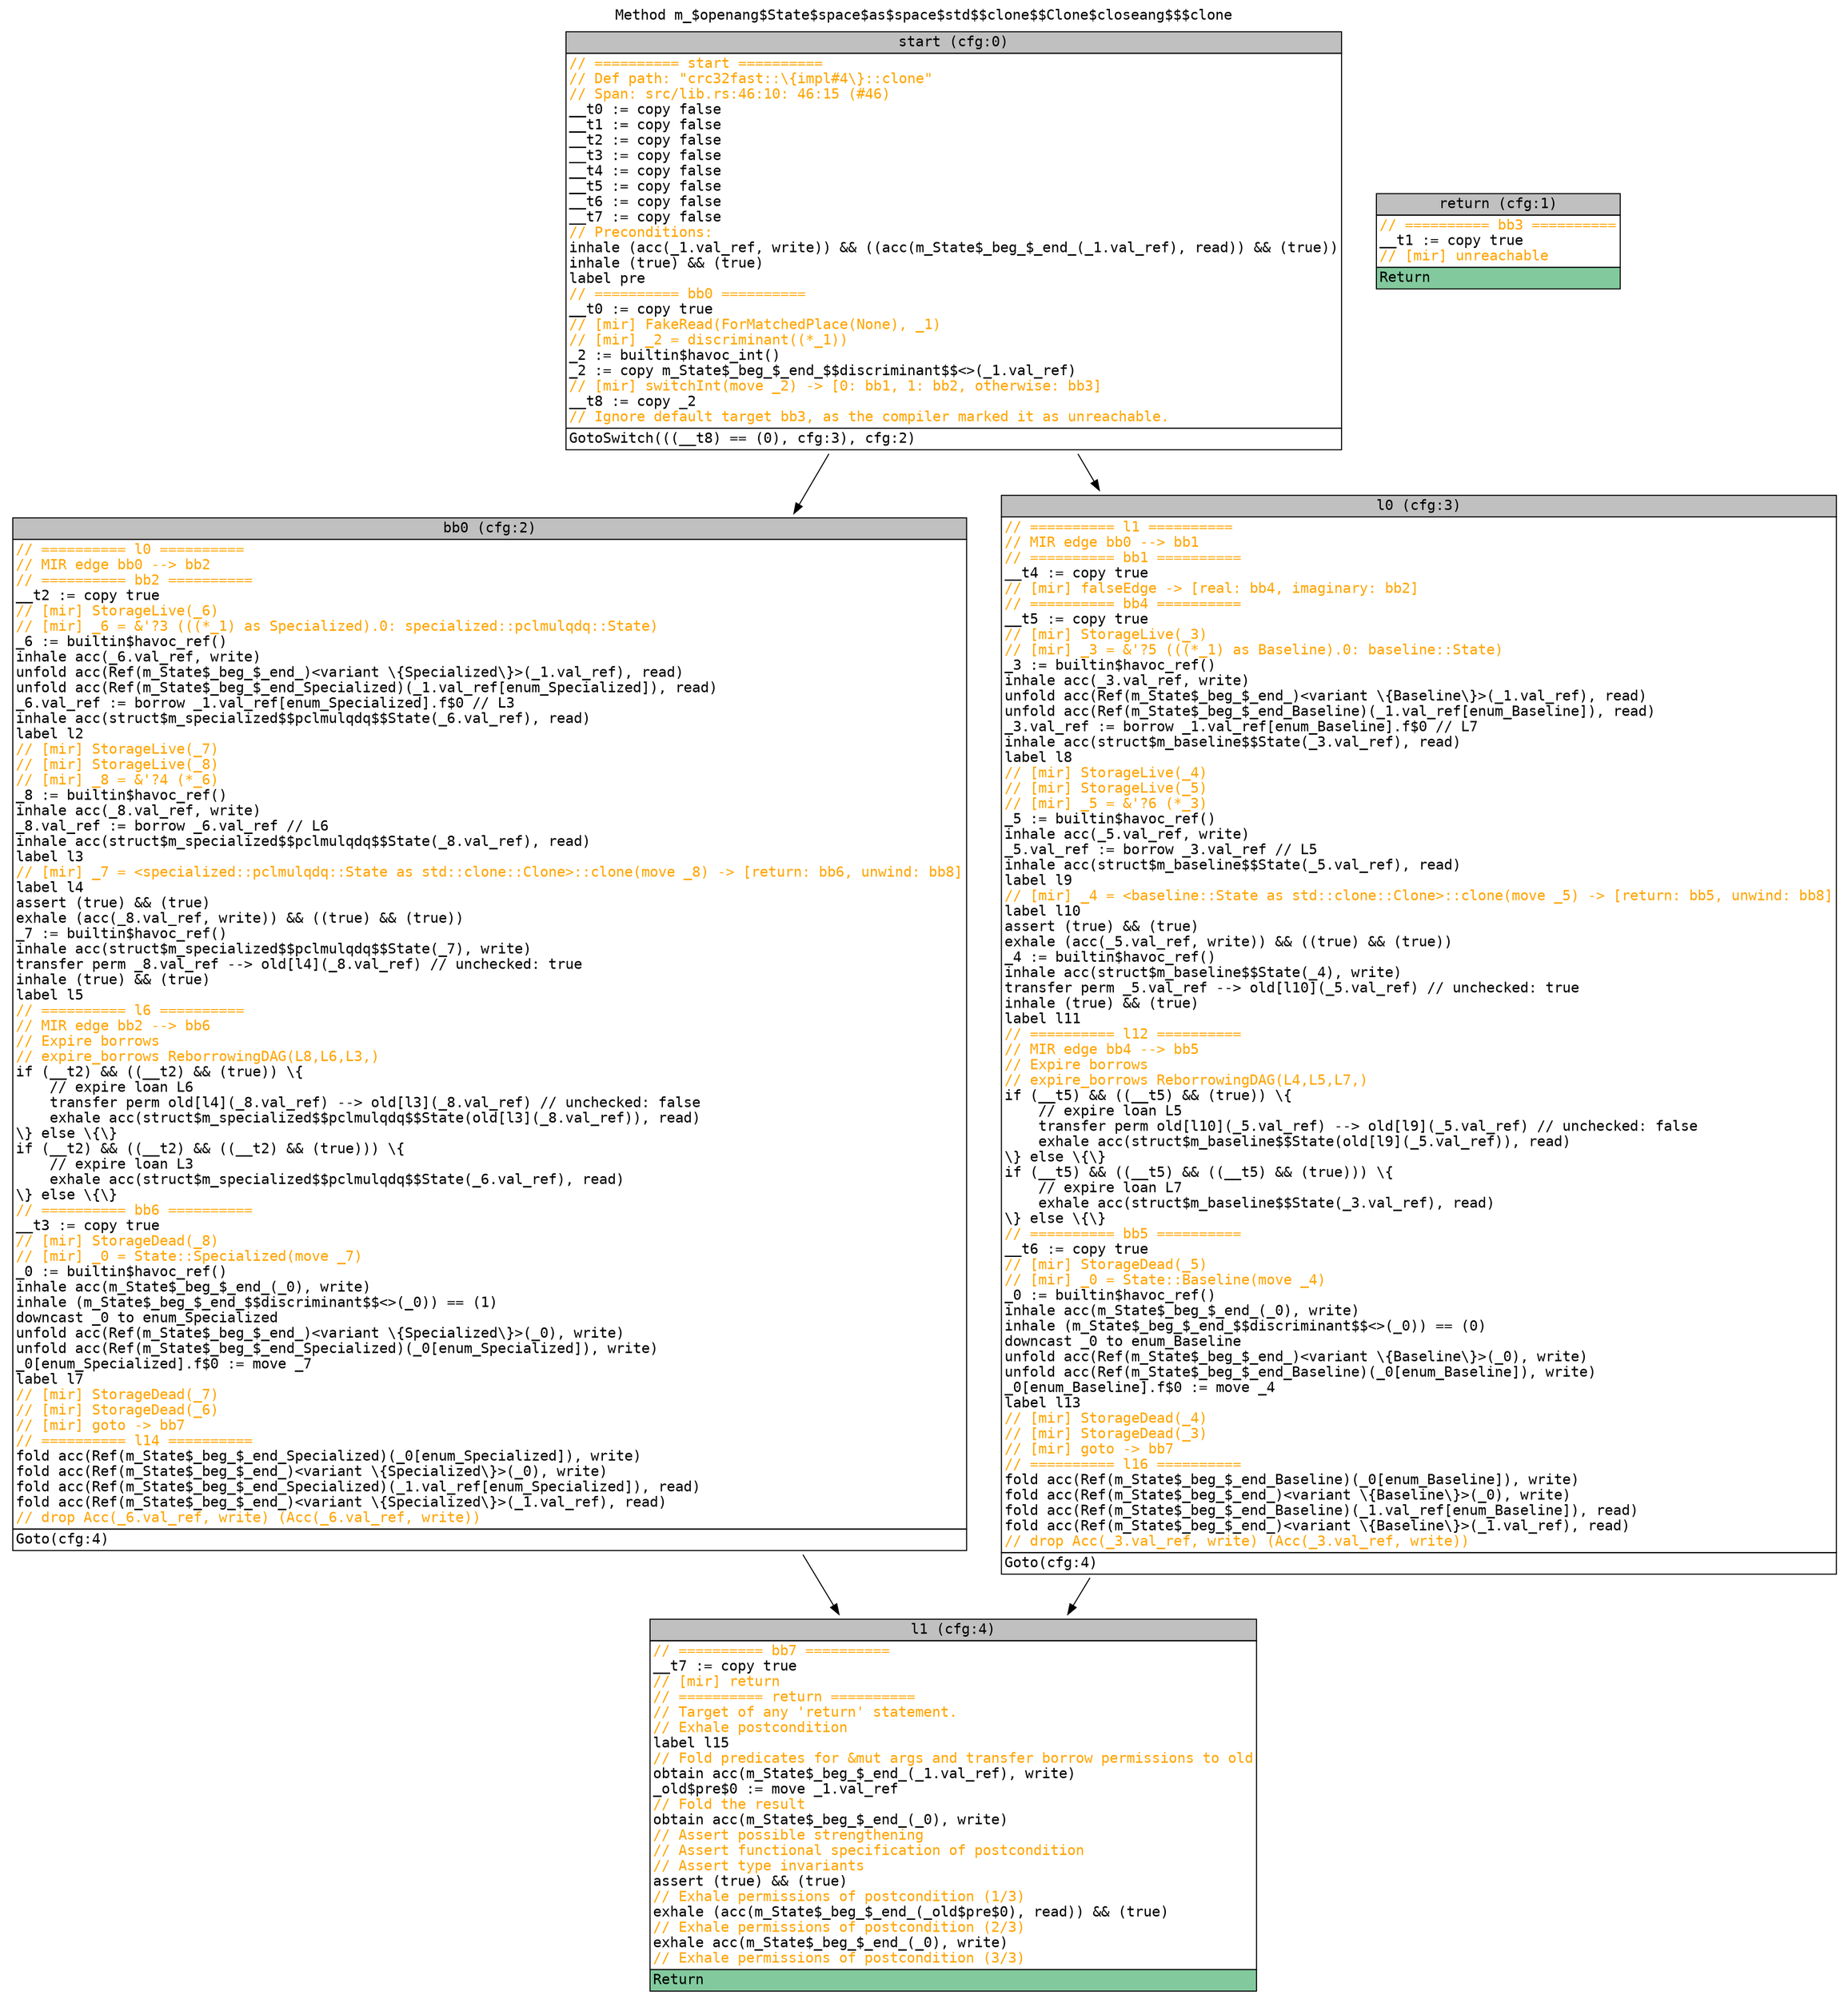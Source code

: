 digraph CFG {
graph [fontname=monospace];
node [fontname=monospace];
edge [fontname=monospace];
labelloc="t";
label="Method m_$openang$State$space$as$space$std$$clone$$Clone$closeang$$$clone";
"block_start" [shape=none,label=<<table border="0" cellborder="1" cellspacing="0"><tr><td bgcolor="gray" align="center">start (cfg:0)</td></tr><tr><td align="left" balign="left"><font color="orange">// ========== start ==========</font><br/><font color="orange">// Def path: "crc32fast::\{impl#4\}::clone"</font><br/><font color="orange">// Span: src/lib.rs:46:10: 46:15 (#46)</font><br/>__t0 := copy false<br/>__t1 := copy false<br/>__t2 := copy false<br/>__t3 := copy false<br/>__t4 := copy false<br/>__t5 := copy false<br/>__t6 := copy false<br/>__t7 := copy false<br/><font color="orange">// Preconditions:</font><br/>inhale (acc(_1.val_ref, write)) &amp;&amp; ((acc(m_State$_beg_$_end_(_1.val_ref), read)) &amp;&amp; (true))<br/>inhale (true) &amp;&amp; (true)<br/>label pre<br/><font color="orange">// ========== bb0 ==========</font><br/>__t0 := copy true<br/><font color="orange">// [mir] FakeRead(ForMatchedPlace(None), _1)</font><br/><font color="orange">// [mir] _2 = discriminant((*_1))</font><br/>_2 := builtin$havoc_int()<br/>_2 := copy m_State$_beg_$_end_$$discriminant$$&lt;&gt;(_1.val_ref)<br/><font color="orange">// [mir] switchInt(move _2) -&gt; [0: bb1, 1: bb2, otherwise: bb3]</font><br/>__t8 := copy _2<br/><font color="orange">// Ignore default target bb3, as the compiler marked it as unreachable.</font></td></tr><tr><td align="left">GotoSwitch(((__t8) == (0), cfg:3), cfg:2)<br/></td></tr></table>>];
"block_return" [shape=none,label=<<table border="0" cellborder="1" cellspacing="0"><tr><td bgcolor="gray" align="center">return (cfg:1)</td></tr><tr><td align="left" balign="left"><font color="orange">// ========== bb3 ==========</font><br/>__t1 := copy true<br/><font color="orange">// [mir] unreachable</font></td></tr><tr><td align="left" bgcolor="#82CA9D">Return<br/></td></tr></table>>];
"block_bb0" [shape=none,label=<<table border="0" cellborder="1" cellspacing="0"><tr><td bgcolor="gray" align="center">bb0 (cfg:2)</td></tr><tr><td align="left" balign="left"><font color="orange">// ========== l0 ==========</font><br/><font color="orange">// MIR edge bb0 --&gt; bb2</font><br/><font color="orange">// ========== bb2 ==========</font><br/>__t2 := copy true<br/><font color="orange">// [mir] StorageLive(_6)</font><br/><font color="orange">// [mir] _6 = &amp;'?3 (((*_1) as Specialized).0: specialized::pclmulqdq::State)</font><br/>_6 := builtin$havoc_ref()<br/>inhale acc(_6.val_ref, write)<br/>unfold acc(Ref(m_State$_beg_$_end_)&lt;variant \{Specialized\}&gt;(_1.val_ref), read)<br/>unfold acc(Ref(m_State$_beg_$_end_Specialized)(_1.val_ref[enum_Specialized]), read)<br/>_6.val_ref := borrow _1.val_ref[enum_Specialized].f$0 // L3<br/>inhale acc(struct$m_specialized$$pclmulqdq$$State(_6.val_ref), read)<br/>label l2<br/><font color="orange">// [mir] StorageLive(_7)</font><br/><font color="orange">// [mir] StorageLive(_8)</font><br/><font color="orange">// [mir] _8 = &amp;'?4 (*_6)</font><br/>_8 := builtin$havoc_ref()<br/>inhale acc(_8.val_ref, write)<br/>_8.val_ref := borrow _6.val_ref // L6<br/>inhale acc(struct$m_specialized$$pclmulqdq$$State(_8.val_ref), read)<br/>label l3<br/><font color="orange">// [mir] _7 = &lt;specialized::pclmulqdq::State as std::clone::Clone&gt;::clone(move _8) -&gt; [return: bb6, unwind: bb8]</font><br/>label l4<br/>assert (true) &amp;&amp; (true)<br/>exhale (acc(_8.val_ref, write)) &amp;&amp; ((true) &amp;&amp; (true))<br/>_7 := builtin$havoc_ref()<br/>inhale acc(struct$m_specialized$$pclmulqdq$$State(_7), write)<br/>transfer perm _8.val_ref --&gt; old[l4](_8.val_ref) // unchecked: true<br/>inhale (true) &amp;&amp; (true)<br/>label l5<br/><font color="orange">// ========== l6 ==========</font><br/><font color="orange">// MIR edge bb2 --&gt; bb6</font><br/><font color="orange">// Expire borrows</font><br/><font color="orange">// expire_borrows ReborrowingDAG(L8,L6,L3,)</font><br/>if (__t2) &amp;&amp; ((__t2) &amp;&amp; (true)) \{<br/>    // expire loan L6<br/>    transfer perm old[l4](_8.val_ref) --&gt; old[l3](_8.val_ref) // unchecked: false<br/>    exhale acc(struct$m_specialized$$pclmulqdq$$State(old[l3](_8.val_ref)), read)<br/>\} else \{\}<br/>if (__t2) &amp;&amp; ((__t2) &amp;&amp; ((__t2) &amp;&amp; (true))) \{<br/>    // expire loan L3<br/>    exhale acc(struct$m_specialized$$pclmulqdq$$State(_6.val_ref), read)<br/>\} else \{\}<br/><font color="orange">// ========== bb6 ==========</font><br/>__t3 := copy true<br/><font color="orange">// [mir] StorageDead(_8)</font><br/><font color="orange">// [mir] _0 = State::Specialized(move _7)</font><br/>_0 := builtin$havoc_ref()<br/>inhale acc(m_State$_beg_$_end_(_0), write)<br/>inhale (m_State$_beg_$_end_$$discriminant$$&lt;&gt;(_0)) == (1)<br/>downcast _0 to enum_Specialized<br/>unfold acc(Ref(m_State$_beg_$_end_)&lt;variant \{Specialized\}&gt;(_0), write)<br/>unfold acc(Ref(m_State$_beg_$_end_Specialized)(_0[enum_Specialized]), write)<br/>_0[enum_Specialized].f$0 := move _7<br/>label l7<br/><font color="orange">// [mir] StorageDead(_7)</font><br/><font color="orange">// [mir] StorageDead(_6)</font><br/><font color="orange">// [mir] goto -&gt; bb7</font><br/><font color="orange">// ========== l14 ==========</font><br/>fold acc(Ref(m_State$_beg_$_end_Specialized)(_0[enum_Specialized]), write)<br/>fold acc(Ref(m_State$_beg_$_end_)&lt;variant \{Specialized\}&gt;(_0), write)<br/>fold acc(Ref(m_State$_beg_$_end_Specialized)(_1.val_ref[enum_Specialized]), read)<br/>fold acc(Ref(m_State$_beg_$_end_)&lt;variant \{Specialized\}&gt;(_1.val_ref), read)<br/><font color="orange">// drop Acc(_6.val_ref, write) (Acc(_6.val_ref, write))</font></td></tr><tr><td align="left">Goto(cfg:4)<br/></td></tr></table>>];
"block_l0" [shape=none,label=<<table border="0" cellborder="1" cellspacing="0"><tr><td bgcolor="gray" align="center">l0 (cfg:3)</td></tr><tr><td align="left" balign="left"><font color="orange">// ========== l1 ==========</font><br/><font color="orange">// MIR edge bb0 --&gt; bb1</font><br/><font color="orange">// ========== bb1 ==========</font><br/>__t4 := copy true<br/><font color="orange">// [mir] falseEdge -&gt; [real: bb4, imaginary: bb2]</font><br/><font color="orange">// ========== bb4 ==========</font><br/>__t5 := copy true<br/><font color="orange">// [mir] StorageLive(_3)</font><br/><font color="orange">// [mir] _3 = &amp;'?5 (((*_1) as Baseline).0: baseline::State)</font><br/>_3 := builtin$havoc_ref()<br/>inhale acc(_3.val_ref, write)<br/>unfold acc(Ref(m_State$_beg_$_end_)&lt;variant \{Baseline\}&gt;(_1.val_ref), read)<br/>unfold acc(Ref(m_State$_beg_$_end_Baseline)(_1.val_ref[enum_Baseline]), read)<br/>_3.val_ref := borrow _1.val_ref[enum_Baseline].f$0 // L7<br/>inhale acc(struct$m_baseline$$State(_3.val_ref), read)<br/>label l8<br/><font color="orange">// [mir] StorageLive(_4)</font><br/><font color="orange">// [mir] StorageLive(_5)</font><br/><font color="orange">// [mir] _5 = &amp;'?6 (*_3)</font><br/>_5 := builtin$havoc_ref()<br/>inhale acc(_5.val_ref, write)<br/>_5.val_ref := borrow _3.val_ref // L5<br/>inhale acc(struct$m_baseline$$State(_5.val_ref), read)<br/>label l9<br/><font color="orange">// [mir] _4 = &lt;baseline::State as std::clone::Clone&gt;::clone(move _5) -&gt; [return: bb5, unwind: bb8]</font><br/>label l10<br/>assert (true) &amp;&amp; (true)<br/>exhale (acc(_5.val_ref, write)) &amp;&amp; ((true) &amp;&amp; (true))<br/>_4 := builtin$havoc_ref()<br/>inhale acc(struct$m_baseline$$State(_4), write)<br/>transfer perm _5.val_ref --&gt; old[l10](_5.val_ref) // unchecked: true<br/>inhale (true) &amp;&amp; (true)<br/>label l11<br/><font color="orange">// ========== l12 ==========</font><br/><font color="orange">// MIR edge bb4 --&gt; bb5</font><br/><font color="orange">// Expire borrows</font><br/><font color="orange">// expire_borrows ReborrowingDAG(L4,L5,L7,)</font><br/>if (__t5) &amp;&amp; ((__t5) &amp;&amp; (true)) \{<br/>    // expire loan L5<br/>    transfer perm old[l10](_5.val_ref) --&gt; old[l9](_5.val_ref) // unchecked: false<br/>    exhale acc(struct$m_baseline$$State(old[l9](_5.val_ref)), read)<br/>\} else \{\}<br/>if (__t5) &amp;&amp; ((__t5) &amp;&amp; ((__t5) &amp;&amp; (true))) \{<br/>    // expire loan L7<br/>    exhale acc(struct$m_baseline$$State(_3.val_ref), read)<br/>\} else \{\}<br/><font color="orange">// ========== bb5 ==========</font><br/>__t6 := copy true<br/><font color="orange">// [mir] StorageDead(_5)</font><br/><font color="orange">// [mir] _0 = State::Baseline(move _4)</font><br/>_0 := builtin$havoc_ref()<br/>inhale acc(m_State$_beg_$_end_(_0), write)<br/>inhale (m_State$_beg_$_end_$$discriminant$$&lt;&gt;(_0)) == (0)<br/>downcast _0 to enum_Baseline<br/>unfold acc(Ref(m_State$_beg_$_end_)&lt;variant \{Baseline\}&gt;(_0), write)<br/>unfold acc(Ref(m_State$_beg_$_end_Baseline)(_0[enum_Baseline]), write)<br/>_0[enum_Baseline].f$0 := move _4<br/>label l13<br/><font color="orange">// [mir] StorageDead(_4)</font><br/><font color="orange">// [mir] StorageDead(_3)</font><br/><font color="orange">// [mir] goto -&gt; bb7</font><br/><font color="orange">// ========== l16 ==========</font><br/>fold acc(Ref(m_State$_beg_$_end_Baseline)(_0[enum_Baseline]), write)<br/>fold acc(Ref(m_State$_beg_$_end_)&lt;variant \{Baseline\}&gt;(_0), write)<br/>fold acc(Ref(m_State$_beg_$_end_Baseline)(_1.val_ref[enum_Baseline]), read)<br/>fold acc(Ref(m_State$_beg_$_end_)&lt;variant \{Baseline\}&gt;(_1.val_ref), read)<br/><font color="orange">// drop Acc(_3.val_ref, write) (Acc(_3.val_ref, write))</font></td></tr><tr><td align="left">Goto(cfg:4)<br/></td></tr></table>>];
"block_l1" [shape=none,label=<<table border="0" cellborder="1" cellspacing="0"><tr><td bgcolor="gray" align="center">l1 (cfg:4)</td></tr><tr><td align="left" balign="left"><font color="orange">// ========== bb7 ==========</font><br/>__t7 := copy true<br/><font color="orange">// [mir] return</font><br/><font color="orange">// ========== return ==========</font><br/><font color="orange">// Target of any 'return' statement.</font><br/><font color="orange">// Exhale postcondition</font><br/>label l15<br/><font color="orange">// Fold predicates for &amp;mut args and transfer borrow permissions to old</font><br/>obtain acc(m_State$_beg_$_end_(_1.val_ref), write)<br/>_old$pre$0 := move _1.val_ref<br/><font color="orange">// Fold the result</font><br/>obtain acc(m_State$_beg_$_end_(_0), write)<br/><font color="orange">// Assert possible strengthening</font><br/><font color="orange">// Assert functional specification of postcondition</font><br/><font color="orange">// Assert type invariants</font><br/>assert (true) &amp;&amp; (true)<br/><font color="orange">// Exhale permissions of postcondition (1/3)</font><br/>exhale (acc(m_State$_beg_$_end_(_old$pre$0), read)) &amp;&amp; (true)<br/><font color="orange">// Exhale permissions of postcondition (2/3)</font><br/>exhale acc(m_State$_beg_$_end_(_0), write)<br/><font color="orange">// Exhale permissions of postcondition (3/3)</font></td></tr><tr><td align="left" bgcolor="#82CA9D">Return<br/></td></tr></table>>];
"block_start" -> "block_l0";
"block_start" -> "block_bb0";
"block_bb0" -> "block_l1";
"block_l0" -> "block_l1";
}
